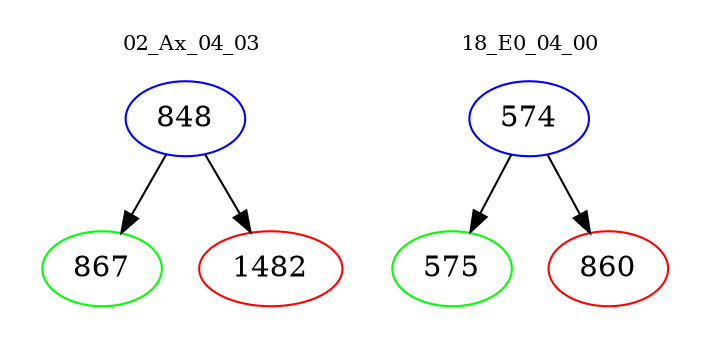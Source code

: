 digraph{
subgraph cluster_0 {
color = white
label = "02_Ax_04_03";
fontsize=10;
T0_848 [label="848", color="blue"]
T0_848 -> T0_867 [color="black"]
T0_867 [label="867", color="green"]
T0_848 -> T0_1482 [color="black"]
T0_1482 [label="1482", color="red"]
}
subgraph cluster_1 {
color = white
label = "18_E0_04_00";
fontsize=10;
T1_574 [label="574", color="blue"]
T1_574 -> T1_575 [color="black"]
T1_575 [label="575", color="green"]
T1_574 -> T1_860 [color="black"]
T1_860 [label="860", color="red"]
}
}
